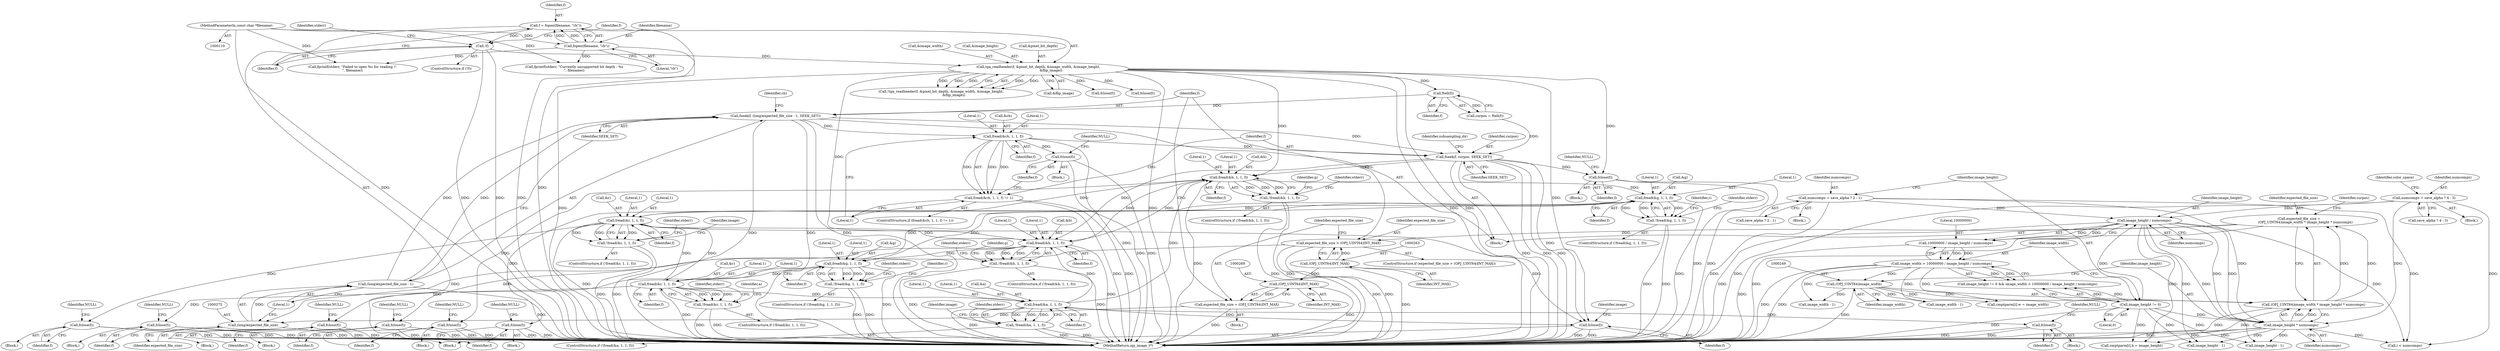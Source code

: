 digraph "0_openjpeg_2cd30c2b06ce332dede81cccad8b334cde997281_1@API" {
"1000281" [label="(Call,fread(&ch, 1, 1, f))"];
"1000271" [label="(Call,fseek(f, (long)expected_file_size - 1, SEEK_SET))"];
"1000257" [label="(Call,ftell(f))"];
"1000150" [label="(Call,tga_readheader(f, &pixel_bit_depth, &image_width, &image_height,\n                        &flip_image))"];
"1000139" [label="(Call,!f)"];
"1000133" [label="(Call,f = fopen(filename, \"rb\"))"];
"1000135" [label="(Call,fopen(filename, \"rb\"))"];
"1000111" [label="(MethodParameterIn,const char *filename)"];
"1000273" [label="(Call,(long)expected_file_size - 1)"];
"1000274" [label="(Call,(long)expected_file_size)"];
"1000266" [label="(Call,expected_file_size = (OPJ_UINT64)INT_MAX)"];
"1000268" [label="(Call,(OPJ_UINT64)INT_MAX)"];
"1000262" [label="(Call,(OPJ_UINT64)INT_MAX)"];
"1000260" [label="(Call,expected_file_size > (OPJ_UINT64)INT_MAX)"];
"1000245" [label="(Call,expected_file_size =\n            (OPJ_UINT64)image_width * image_height * numcomps)"];
"1000247" [label="(Call,(OPJ_UINT64)image_width * image_height * numcomps)"];
"1000248" [label="(Call,(OPJ_UINT64)image_width)"];
"1000235" [label="(Call,image_width > 10000000 / image_height / numcomps)"];
"1000237" [label="(Call,10000000 / image_height / numcomps)"];
"1000239" [label="(Call,image_height / numcomps)"];
"1000232" [label="(Call,image_height != 0)"];
"1000213" [label="(Call,numcomps = save_alpha ? 2 : 1)"];
"1000221" [label="(Call,numcomps = save_alpha ? 4 : 3)"];
"1000251" [label="(Call,image_height * numcomps)"];
"1000280" [label="(Call,fread(&ch, 1, 1, f) != 1)"];
"1000289" [label="(Call,fclose(f))"];
"1000293" [label="(Call,fseek(f, curpos, SEEK_SET))"];
"1000385" [label="(Call,fclose(f))"];
"1000531" [label="(Call,fread(&b, 1, 1, f))"];
"1000530" [label="(Call,!fread(&b, 1, 1, f))"];
"1000543" [label="(Call,fclose(f))"];
"1000549" [label="(Call,fread(&g, 1, 1, f))"];
"1000548" [label="(Call,!fread(&g, 1, 1, f))"];
"1000561" [label="(Call,fclose(f))"];
"1000567" [label="(Call,fread(&r, 1, 1, f))"];
"1000566" [label="(Call,!fread(&r, 1, 1, f))"];
"1000579" [label="(Call,fclose(f))"];
"1000640" [label="(Call,fread(&b, 1, 1, f))"];
"1000639" [label="(Call,!fread(&b, 1, 1, f))"];
"1000652" [label="(Call,fclose(f))"];
"1000658" [label="(Call,fread(&g, 1, 1, f))"];
"1000657" [label="(Call,!fread(&g, 1, 1, f))"];
"1000670" [label="(Call,fclose(f))"];
"1000676" [label="(Call,fread(&r, 1, 1, f))"];
"1000675" [label="(Call,!fread(&r, 1, 1, f))"];
"1000688" [label="(Call,fclose(f))"];
"1000694" [label="(Call,fread(&a, 1, 1, f))"];
"1000693" [label="(Call,!fread(&a, 1, 1, f))"];
"1000706" [label="(Call,fclose(f))"];
"1000762" [label="(Call,fclose(f))"];
"1000530" [label="(Call,!fread(&b, 1, 1, f))"];
"1000694" [label="(Call,fread(&a, 1, 1, f))"];
"1000253" [label="(Identifier,numcomps)"];
"1000660" [label="(Identifier,g)"];
"1000264" [label="(Identifier,INT_MAX)"];
"1000246" [label="(Identifier,expected_file_size)"];
"1000251" [label="(Call,image_height * numcomps)"];
"1000293" [label="(Call,fseek(f, curpos, SEEK_SET))"];
"1000670" [label="(Call,fclose(f))"];
"1000298" [label="(Identifier,subsampling_dx)"];
"1000646" [label="(Block,)"];
"1000435" [label="(Call,image_width - 1)"];
"1000134" [label="(Identifier,f)"];
"1000678" [label="(Identifier,r)"];
"1000758" [label="(Call,fprintf(stderr, \"Currently unsupported bit depth : %s\n\", filename))"];
"1000296" [label="(Identifier,SEEK_SET)"];
"1000289" [label="(Call,fclose(f))"];
"1000270" [label="(Identifier,INT_MAX)"];
"1000588" [label="(Identifier,image)"];
"1000645" [label="(Identifier,f)"];
"1000582" [label="(Identifier,NULL)"];
"1000284" [label="(Literal,1)"];
"1000209" [label="(Block,)"];
"1000575" [label="(Identifier,stderr)"];
"1000659" [label="(Call,&g)"];
"1000677" [label="(Call,&r)"];
"1000272" [label="(Identifier,f)"];
"1000551" [label="(Identifier,g)"];
"1000700" [label="(Block,)"];
"1000231" [label="(Call,image_height != 0 && image_width > 10000000 / image_height / numcomps)"];
"1000138" [label="(ControlStructure,if (!f))"];
"1000285" [label="(Literal,1)"];
"1000656" [label="(ControlStructure,if (!fread(&g, 1, 1, f)))"];
"1000674" [label="(ControlStructure,if (!fread(&r, 1, 1, f)))"];
"1000652" [label="(Call,fclose(f))"];
"1000664" [label="(Block,)"];
"1000257" [label="(Call,ftell(f))"];
"1000697" [label="(Literal,1)"];
"1000250" [label="(Identifier,image_width)"];
"1000657" [label="(Call,!fread(&g, 1, 1, f))"];
"1000643" [label="(Literal,1)"];
"1000766" [label="(MethodReturn,opj_image_t*)"];
"1000154" [label="(Call,&image_width)"];
"1000290" [label="(Identifier,f)"];
"1000567" [label="(Call,fread(&r, 1, 1, f))"];
"1000151" [label="(Identifier,f)"];
"1000388" [label="(Identifier,NULL)"];
"1000663" [label="(Identifier,f)"];
"1000529" [label="(ControlStructure,if (!fread(&b, 1, 1, f)))"];
"1000142" [label="(Call,fprintf(stderr, \"Failed to open %s for reading !!\n\", filename))"];
"1000675" [label="(Call,!fread(&r, 1, 1, f))"];
"1000149" [label="(Call,!tga_readheader(f, &pixel_bit_depth, &image_width, &image_height,\n                        &flip_image))"];
"1000534" [label="(Literal,1)"];
"1000691" [label="(Identifier,NULL)"];
"1000661" [label="(Literal,1)"];
"1000658" [label="(Call,fread(&g, 1, 1, f))"];
"1000311" [label="(Call,i < numcomps)"];
"1000699" [label="(Identifier,f)"];
"1000294" [label="(Identifier,f)"];
"1000696" [label="(Identifier,a)"];
"1000235" [label="(Call,image_width > 10000000 / image_height / numcomps)"];
"1000681" [label="(Identifier,f)"];
"1000554" [label="(Identifier,f)"];
"1000283" [label="(Identifier,ch)"];
"1000288" [label="(Block,)"];
"1000544" [label="(Identifier,f)"];
"1000662" [label="(Literal,1)"];
"1000568" [label="(Call,&r)"];
"1000276" [label="(Identifier,expected_file_size)"];
"1000709" [label="(Identifier,NULL)"];
"1000689" [label="(Identifier,f)"];
"1000280" [label="(Call,fread(&ch, 1, 1, f) != 1)"];
"1000536" [label="(Identifier,f)"];
"1000641" [label="(Call,&b)"];
"1000287" [label="(Literal,1)"];
"1000571" [label="(Literal,1)"];
"1000248" [label="(Call,(OPJ_UINT64)image_width)"];
"1000136" [label="(Identifier,filename)"];
"1000133" [label="(Call,f = fopen(filename, \"rb\"))"];
"1000671" [label="(Identifier,f)"];
"1000549" [label="(Call,fread(&g, 1, 1, f))"];
"1000547" [label="(ControlStructure,if (!fread(&g, 1, 1, f)))"];
"1000259" [label="(ControlStructure,if (expected_file_size > (OPJ_UINT64)INT_MAX))"];
"1000715" [label="(Identifier,image)"];
"1000673" [label="(Identifier,NULL)"];
"1000214" [label="(Identifier,numcomps)"];
"1000682" [label="(Block,)"];
"1000572" [label="(Identifier,f)"];
"1000385" [label="(Call,fclose(f))"];
"1000255" [label="(Call,curpos = ftell(f))"];
"1000684" [label="(Identifier,stderr)"];
"1000274" [label="(Call,(long)expected_file_size)"];
"1000267" [label="(Identifier,expected_file_size)"];
"1000688" [label="(Call,fclose(f))"];
"1000232" [label="(Call,image_height != 0)"];
"1000271" [label="(Call,fseek(f, (long)expected_file_size - 1, SEEK_SET))"];
"1000158" [label="(Call,&flip_image)"];
"1000113" [label="(Block,)"];
"1000111" [label="(MethodParameterIn,const char *filename)"];
"1000552" [label="(Literal,1)"];
"1000698" [label="(Literal,1)"];
"1000282" [label="(Call,&ch)"];
"1000295" [label="(Identifier,curpos)"];
"1000286" [label="(Identifier,f)"];
"1000648" [label="(Identifier,stderr)"];
"1000707" [label="(Identifier,f)"];
"1000702" [label="(Identifier,stderr)"];
"1000537" [label="(Block,)"];
"1000580" [label="(Identifier,f)"];
"1000692" [label="(ControlStructure,if (!fread(&a, 1, 1, f)))"];
"1000266" [label="(Call,expected_file_size = (OPJ_UINT64)INT_MAX)"];
"1000550" [label="(Call,&g)"];
"1000639" [label="(Call,!fread(&b, 1, 1, f))"];
"1000156" [label="(Call,&image_height)"];
"1000363" [label="(Call,cmptparm[i].h = image_height)"];
"1000420" [label="(Call,image_width - 1)"];
"1000273" [label="(Call,(long)expected_file_size - 1)"];
"1000281" [label="(Call,fread(&ch, 1, 1, f))"];
"1000247" [label="(Call,(OPJ_UINT64)image_width * image_height * numcomps)"];
"1000240" [label="(Identifier,image_height)"];
"1000237" [label="(Call,10000000 / image_height / numcomps)"];
"1000260" [label="(Call,expected_file_size > (OPJ_UINT64)INT_MAX)"];
"1000292" [label="(Identifier,NULL)"];
"1000150" [label="(Call,tga_readheader(f, &pixel_bit_depth, &image_width, &image_height,\n                        &flip_image))"];
"1000242" [label="(Block,)"];
"1000252" [label="(Identifier,image_height)"];
"1000470" [label="(Call,image_height - 1)"];
"1000215" [label="(Call,save_alpha ? 2 : 1)"];
"1000384" [label="(Block,)"];
"1000222" [label="(Identifier,numcomps)"];
"1000539" [label="(Identifier,stderr)"];
"1000569" [label="(Identifier,r)"];
"1000638" [label="(ControlStructure,if (!fread(&b, 1, 1, f)))"];
"1000152" [label="(Call,&pixel_bit_depth)"];
"1000535" [label="(Literal,1)"];
"1000765" [label="(Identifier,image)"];
"1000561" [label="(Call,fclose(f))"];
"1000644" [label="(Literal,1)"];
"1000239" [label="(Call,image_height / numcomps)"];
"1000137" [label="(Literal,\"rb\")"];
"1000140" [label="(Identifier,f)"];
"1000221" [label="(Call,numcomps = save_alpha ? 4 : 3)"];
"1000557" [label="(Identifier,stderr)"];
"1000553" [label="(Literal,1)"];
"1000762" [label="(Call,fclose(f))"];
"1000543" [label="(Call,fclose(f))"];
"1000573" [label="(Block,)"];
"1000680" [label="(Literal,1)"];
"1000386" [label="(Identifier,f)"];
"1000676" [label="(Call,fread(&r, 1, 1, f))"];
"1000213" [label="(Call,numcomps = save_alpha ? 2 : 1)"];
"1000175" [label="(Call,fclose(f))"];
"1000139" [label="(Call,!f)"];
"1000562" [label="(Identifier,f)"];
"1000161" [label="(Call,fclose(f))"];
"1000693" [label="(Call,!fread(&a, 1, 1, f))"];
"1000265" [label="(Block,)"];
"1000245" [label="(Call,expected_file_size =\n            (OPJ_UINT64)image_width * image_height * numcomps)"];
"1000455" [label="(Call,image_height - 1)"];
"1000268" [label="(Call,(OPJ_UINT64)INT_MAX)"];
"1000531" [label="(Call,fread(&b, 1, 1, f))"];
"1000532" [label="(Call,&b)"];
"1000546" [label="(Identifier,NULL)"];
"1000695" [label="(Call,&a)"];
"1000356" [label="(Call,cmptparm[i].w = image_width)"];
"1000258" [label="(Identifier,f)"];
"1000706" [label="(Call,fclose(f))"];
"1000262" [label="(Call,(OPJ_UINT64)INT_MAX)"];
"1000679" [label="(Literal,1)"];
"1000143" [label="(Identifier,stderr)"];
"1000256" [label="(Identifier,curpos)"];
"1000566" [label="(Call,!fread(&r, 1, 1, f))"];
"1000548" [label="(Call,!fread(&g, 1, 1, f))"];
"1000653" [label="(Identifier,f)"];
"1000565" [label="(ControlStructure,if (!fread(&r, 1, 1, f)))"];
"1000241" [label="(Identifier,numcomps)"];
"1000220" [label="(Block,)"];
"1000564" [label="(Identifier,NULL)"];
"1000655" [label="(Identifier,NULL)"];
"1000236" [label="(Identifier,image_width)"];
"1000135" [label="(Call,fopen(filename, \"rb\"))"];
"1000570" [label="(Literal,1)"];
"1000233" [label="(Identifier,image_height)"];
"1000579" [label="(Call,fclose(f))"];
"1000555" [label="(Block,)"];
"1000763" [label="(Identifier,f)"];
"1000228" [label="(Identifier,color_space)"];
"1000223" [label="(Call,save_alpha ? 4 : 3)"];
"1000640" [label="(Call,fread(&b, 1, 1, f))"];
"1000278" [label="(Identifier,SEEK_SET)"];
"1000261" [label="(Identifier,expected_file_size)"];
"1000238" [label="(Literal,10000000)"];
"1000234" [label="(Literal,0)"];
"1000666" [label="(Identifier,stderr)"];
"1000279" [label="(ControlStructure,if (fread(&ch, 1, 1, f) != 1))"];
"1000277" [label="(Literal,1)"];
"1000281" -> "1000280"  [label="AST: "];
"1000281" -> "1000286"  [label="CFG: "];
"1000282" -> "1000281"  [label="AST: "];
"1000284" -> "1000281"  [label="AST: "];
"1000285" -> "1000281"  [label="AST: "];
"1000286" -> "1000281"  [label="AST: "];
"1000287" -> "1000281"  [label="CFG: "];
"1000281" -> "1000766"  [label="DDG: "];
"1000281" -> "1000280"  [label="DDG: "];
"1000281" -> "1000280"  [label="DDG: "];
"1000281" -> "1000280"  [label="DDG: "];
"1000271" -> "1000281"  [label="DDG: "];
"1000281" -> "1000289"  [label="DDG: "];
"1000281" -> "1000293"  [label="DDG: "];
"1000271" -> "1000242"  [label="AST: "];
"1000271" -> "1000278"  [label="CFG: "];
"1000272" -> "1000271"  [label="AST: "];
"1000273" -> "1000271"  [label="AST: "];
"1000278" -> "1000271"  [label="AST: "];
"1000283" -> "1000271"  [label="CFG: "];
"1000271" -> "1000766"  [label="DDG: "];
"1000271" -> "1000766"  [label="DDG: "];
"1000271" -> "1000766"  [label="DDG: "];
"1000257" -> "1000271"  [label="DDG: "];
"1000273" -> "1000271"  [label="DDG: "];
"1000273" -> "1000271"  [label="DDG: "];
"1000271" -> "1000293"  [label="DDG: "];
"1000257" -> "1000255"  [label="AST: "];
"1000257" -> "1000258"  [label="CFG: "];
"1000258" -> "1000257"  [label="AST: "];
"1000255" -> "1000257"  [label="CFG: "];
"1000257" -> "1000255"  [label="DDG: "];
"1000150" -> "1000257"  [label="DDG: "];
"1000150" -> "1000149"  [label="AST: "];
"1000150" -> "1000158"  [label="CFG: "];
"1000151" -> "1000150"  [label="AST: "];
"1000152" -> "1000150"  [label="AST: "];
"1000154" -> "1000150"  [label="AST: "];
"1000156" -> "1000150"  [label="AST: "];
"1000158" -> "1000150"  [label="AST: "];
"1000149" -> "1000150"  [label="CFG: "];
"1000150" -> "1000766"  [label="DDG: "];
"1000150" -> "1000766"  [label="DDG: "];
"1000150" -> "1000766"  [label="DDG: "];
"1000150" -> "1000766"  [label="DDG: "];
"1000150" -> "1000149"  [label="DDG: "];
"1000150" -> "1000149"  [label="DDG: "];
"1000150" -> "1000149"  [label="DDG: "];
"1000150" -> "1000149"  [label="DDG: "];
"1000150" -> "1000149"  [label="DDG: "];
"1000139" -> "1000150"  [label="DDG: "];
"1000150" -> "1000161"  [label="DDG: "];
"1000150" -> "1000175"  [label="DDG: "];
"1000150" -> "1000385"  [label="DDG: "];
"1000150" -> "1000531"  [label="DDG: "];
"1000150" -> "1000640"  [label="DDG: "];
"1000150" -> "1000762"  [label="DDG: "];
"1000139" -> "1000138"  [label="AST: "];
"1000139" -> "1000140"  [label="CFG: "];
"1000140" -> "1000139"  [label="AST: "];
"1000143" -> "1000139"  [label="CFG: "];
"1000151" -> "1000139"  [label="CFG: "];
"1000139" -> "1000766"  [label="DDG: "];
"1000139" -> "1000766"  [label="DDG: "];
"1000133" -> "1000139"  [label="DDG: "];
"1000133" -> "1000113"  [label="AST: "];
"1000133" -> "1000135"  [label="CFG: "];
"1000134" -> "1000133"  [label="AST: "];
"1000135" -> "1000133"  [label="AST: "];
"1000140" -> "1000133"  [label="CFG: "];
"1000133" -> "1000766"  [label="DDG: "];
"1000135" -> "1000133"  [label="DDG: "];
"1000135" -> "1000133"  [label="DDG: "];
"1000135" -> "1000137"  [label="CFG: "];
"1000136" -> "1000135"  [label="AST: "];
"1000137" -> "1000135"  [label="AST: "];
"1000135" -> "1000766"  [label="DDG: "];
"1000111" -> "1000135"  [label="DDG: "];
"1000135" -> "1000142"  [label="DDG: "];
"1000135" -> "1000758"  [label="DDG: "];
"1000111" -> "1000110"  [label="AST: "];
"1000111" -> "1000766"  [label="DDG: "];
"1000111" -> "1000142"  [label="DDG: "];
"1000111" -> "1000758"  [label="DDG: "];
"1000273" -> "1000277"  [label="CFG: "];
"1000274" -> "1000273"  [label="AST: "];
"1000277" -> "1000273"  [label="AST: "];
"1000278" -> "1000273"  [label="CFG: "];
"1000273" -> "1000766"  [label="DDG: "];
"1000274" -> "1000273"  [label="DDG: "];
"1000274" -> "1000276"  [label="CFG: "];
"1000275" -> "1000274"  [label="AST: "];
"1000276" -> "1000274"  [label="AST: "];
"1000277" -> "1000274"  [label="CFG: "];
"1000274" -> "1000766"  [label="DDG: "];
"1000266" -> "1000274"  [label="DDG: "];
"1000260" -> "1000274"  [label="DDG: "];
"1000266" -> "1000265"  [label="AST: "];
"1000266" -> "1000268"  [label="CFG: "];
"1000267" -> "1000266"  [label="AST: "];
"1000268" -> "1000266"  [label="AST: "];
"1000272" -> "1000266"  [label="CFG: "];
"1000266" -> "1000766"  [label="DDG: "];
"1000268" -> "1000266"  [label="DDG: "];
"1000268" -> "1000270"  [label="CFG: "];
"1000269" -> "1000268"  [label="AST: "];
"1000270" -> "1000268"  [label="AST: "];
"1000268" -> "1000766"  [label="DDG: "];
"1000262" -> "1000268"  [label="DDG: "];
"1000262" -> "1000260"  [label="AST: "];
"1000262" -> "1000264"  [label="CFG: "];
"1000263" -> "1000262"  [label="AST: "];
"1000264" -> "1000262"  [label="AST: "];
"1000260" -> "1000262"  [label="CFG: "];
"1000262" -> "1000766"  [label="DDG: "];
"1000262" -> "1000260"  [label="DDG: "];
"1000260" -> "1000259"  [label="AST: "];
"1000261" -> "1000260"  [label="AST: "];
"1000267" -> "1000260"  [label="CFG: "];
"1000272" -> "1000260"  [label="CFG: "];
"1000260" -> "1000766"  [label="DDG: "];
"1000260" -> "1000766"  [label="DDG: "];
"1000245" -> "1000260"  [label="DDG: "];
"1000245" -> "1000242"  [label="AST: "];
"1000245" -> "1000247"  [label="CFG: "];
"1000246" -> "1000245"  [label="AST: "];
"1000247" -> "1000245"  [label="AST: "];
"1000256" -> "1000245"  [label="CFG: "];
"1000245" -> "1000766"  [label="DDG: "];
"1000247" -> "1000245"  [label="DDG: "];
"1000247" -> "1000245"  [label="DDG: "];
"1000247" -> "1000251"  [label="CFG: "];
"1000248" -> "1000247"  [label="AST: "];
"1000251" -> "1000247"  [label="AST: "];
"1000247" -> "1000766"  [label="DDG: "];
"1000247" -> "1000766"  [label="DDG: "];
"1000248" -> "1000247"  [label="DDG: "];
"1000251" -> "1000247"  [label="DDG: "];
"1000251" -> "1000247"  [label="DDG: "];
"1000248" -> "1000250"  [label="CFG: "];
"1000249" -> "1000248"  [label="AST: "];
"1000250" -> "1000248"  [label="AST: "];
"1000252" -> "1000248"  [label="CFG: "];
"1000248" -> "1000766"  [label="DDG: "];
"1000235" -> "1000248"  [label="DDG: "];
"1000248" -> "1000356"  [label="DDG: "];
"1000248" -> "1000420"  [label="DDG: "];
"1000248" -> "1000435"  [label="DDG: "];
"1000235" -> "1000231"  [label="AST: "];
"1000235" -> "1000237"  [label="CFG: "];
"1000236" -> "1000235"  [label="AST: "];
"1000237" -> "1000235"  [label="AST: "];
"1000231" -> "1000235"  [label="CFG: "];
"1000235" -> "1000766"  [label="DDG: "];
"1000235" -> "1000766"  [label="DDG: "];
"1000235" -> "1000231"  [label="DDG: "];
"1000235" -> "1000231"  [label="DDG: "];
"1000237" -> "1000235"  [label="DDG: "];
"1000237" -> "1000235"  [label="DDG: "];
"1000235" -> "1000356"  [label="DDG: "];
"1000235" -> "1000420"  [label="DDG: "];
"1000235" -> "1000435"  [label="DDG: "];
"1000237" -> "1000239"  [label="CFG: "];
"1000238" -> "1000237"  [label="AST: "];
"1000239" -> "1000237"  [label="AST: "];
"1000237" -> "1000766"  [label="DDG: "];
"1000239" -> "1000237"  [label="DDG: "];
"1000239" -> "1000237"  [label="DDG: "];
"1000239" -> "1000241"  [label="CFG: "];
"1000240" -> "1000239"  [label="AST: "];
"1000241" -> "1000239"  [label="AST: "];
"1000239" -> "1000766"  [label="DDG: "];
"1000232" -> "1000239"  [label="DDG: "];
"1000213" -> "1000239"  [label="DDG: "];
"1000221" -> "1000239"  [label="DDG: "];
"1000239" -> "1000251"  [label="DDG: "];
"1000239" -> "1000251"  [label="DDG: "];
"1000239" -> "1000311"  [label="DDG: "];
"1000239" -> "1000363"  [label="DDG: "];
"1000239" -> "1000455"  [label="DDG: "];
"1000239" -> "1000470"  [label="DDG: "];
"1000232" -> "1000231"  [label="AST: "];
"1000232" -> "1000234"  [label="CFG: "];
"1000233" -> "1000232"  [label="AST: "];
"1000234" -> "1000232"  [label="AST: "];
"1000236" -> "1000232"  [label="CFG: "];
"1000231" -> "1000232"  [label="CFG: "];
"1000232" -> "1000766"  [label="DDG: "];
"1000232" -> "1000231"  [label="DDG: "];
"1000232" -> "1000231"  [label="DDG: "];
"1000232" -> "1000251"  [label="DDG: "];
"1000232" -> "1000363"  [label="DDG: "];
"1000232" -> "1000455"  [label="DDG: "];
"1000232" -> "1000470"  [label="DDG: "];
"1000213" -> "1000209"  [label="AST: "];
"1000213" -> "1000215"  [label="CFG: "];
"1000214" -> "1000213"  [label="AST: "];
"1000215" -> "1000213"  [label="AST: "];
"1000233" -> "1000213"  [label="CFG: "];
"1000213" -> "1000766"  [label="DDG: "];
"1000213" -> "1000251"  [label="DDG: "];
"1000213" -> "1000311"  [label="DDG: "];
"1000221" -> "1000220"  [label="AST: "];
"1000221" -> "1000223"  [label="CFG: "];
"1000222" -> "1000221"  [label="AST: "];
"1000223" -> "1000221"  [label="AST: "];
"1000228" -> "1000221"  [label="CFG: "];
"1000221" -> "1000766"  [label="DDG: "];
"1000221" -> "1000251"  [label="DDG: "];
"1000221" -> "1000311"  [label="DDG: "];
"1000251" -> "1000253"  [label="CFG: "];
"1000252" -> "1000251"  [label="AST: "];
"1000253" -> "1000251"  [label="AST: "];
"1000251" -> "1000766"  [label="DDG: "];
"1000251" -> "1000766"  [label="DDG: "];
"1000251" -> "1000311"  [label="DDG: "];
"1000251" -> "1000363"  [label="DDG: "];
"1000251" -> "1000455"  [label="DDG: "];
"1000251" -> "1000470"  [label="DDG: "];
"1000280" -> "1000279"  [label="AST: "];
"1000280" -> "1000287"  [label="CFG: "];
"1000287" -> "1000280"  [label="AST: "];
"1000290" -> "1000280"  [label="CFG: "];
"1000294" -> "1000280"  [label="CFG: "];
"1000280" -> "1000766"  [label="DDG: "];
"1000280" -> "1000766"  [label="DDG: "];
"1000289" -> "1000288"  [label="AST: "];
"1000289" -> "1000290"  [label="CFG: "];
"1000290" -> "1000289"  [label="AST: "];
"1000292" -> "1000289"  [label="CFG: "];
"1000289" -> "1000766"  [label="DDG: "];
"1000289" -> "1000766"  [label="DDG: "];
"1000293" -> "1000242"  [label="AST: "];
"1000293" -> "1000296"  [label="CFG: "];
"1000294" -> "1000293"  [label="AST: "];
"1000295" -> "1000293"  [label="AST: "];
"1000296" -> "1000293"  [label="AST: "];
"1000298" -> "1000293"  [label="CFG: "];
"1000293" -> "1000766"  [label="DDG: "];
"1000293" -> "1000766"  [label="DDG: "];
"1000293" -> "1000766"  [label="DDG: "];
"1000255" -> "1000293"  [label="DDG: "];
"1000293" -> "1000385"  [label="DDG: "];
"1000293" -> "1000531"  [label="DDG: "];
"1000293" -> "1000640"  [label="DDG: "];
"1000293" -> "1000762"  [label="DDG: "];
"1000385" -> "1000384"  [label="AST: "];
"1000385" -> "1000386"  [label="CFG: "];
"1000386" -> "1000385"  [label="AST: "];
"1000388" -> "1000385"  [label="CFG: "];
"1000385" -> "1000766"  [label="DDG: "];
"1000385" -> "1000766"  [label="DDG: "];
"1000531" -> "1000530"  [label="AST: "];
"1000531" -> "1000536"  [label="CFG: "];
"1000532" -> "1000531"  [label="AST: "];
"1000534" -> "1000531"  [label="AST: "];
"1000535" -> "1000531"  [label="AST: "];
"1000536" -> "1000531"  [label="AST: "];
"1000530" -> "1000531"  [label="CFG: "];
"1000531" -> "1000766"  [label="DDG: "];
"1000531" -> "1000530"  [label="DDG: "];
"1000531" -> "1000530"  [label="DDG: "];
"1000531" -> "1000530"  [label="DDG: "];
"1000640" -> "1000531"  [label="DDG: "];
"1000694" -> "1000531"  [label="DDG: "];
"1000567" -> "1000531"  [label="DDG: "];
"1000531" -> "1000543"  [label="DDG: "];
"1000531" -> "1000549"  [label="DDG: "];
"1000531" -> "1000640"  [label="DDG: "];
"1000530" -> "1000529"  [label="AST: "];
"1000539" -> "1000530"  [label="CFG: "];
"1000551" -> "1000530"  [label="CFG: "];
"1000530" -> "1000766"  [label="DDG: "];
"1000530" -> "1000766"  [label="DDG: "];
"1000543" -> "1000537"  [label="AST: "];
"1000543" -> "1000544"  [label="CFG: "];
"1000544" -> "1000543"  [label="AST: "];
"1000546" -> "1000543"  [label="CFG: "];
"1000543" -> "1000766"  [label="DDG: "];
"1000543" -> "1000766"  [label="DDG: "];
"1000549" -> "1000548"  [label="AST: "];
"1000549" -> "1000554"  [label="CFG: "];
"1000550" -> "1000549"  [label="AST: "];
"1000552" -> "1000549"  [label="AST: "];
"1000553" -> "1000549"  [label="AST: "];
"1000554" -> "1000549"  [label="AST: "];
"1000548" -> "1000549"  [label="CFG: "];
"1000549" -> "1000766"  [label="DDG: "];
"1000549" -> "1000548"  [label="DDG: "];
"1000549" -> "1000548"  [label="DDG: "];
"1000549" -> "1000548"  [label="DDG: "];
"1000658" -> "1000549"  [label="DDG: "];
"1000549" -> "1000561"  [label="DDG: "];
"1000549" -> "1000567"  [label="DDG: "];
"1000549" -> "1000658"  [label="DDG: "];
"1000548" -> "1000547"  [label="AST: "];
"1000557" -> "1000548"  [label="CFG: "];
"1000569" -> "1000548"  [label="CFG: "];
"1000548" -> "1000766"  [label="DDG: "];
"1000548" -> "1000766"  [label="DDG: "];
"1000561" -> "1000555"  [label="AST: "];
"1000561" -> "1000562"  [label="CFG: "];
"1000562" -> "1000561"  [label="AST: "];
"1000564" -> "1000561"  [label="CFG: "];
"1000561" -> "1000766"  [label="DDG: "];
"1000561" -> "1000766"  [label="DDG: "];
"1000567" -> "1000566"  [label="AST: "];
"1000567" -> "1000572"  [label="CFG: "];
"1000568" -> "1000567"  [label="AST: "];
"1000570" -> "1000567"  [label="AST: "];
"1000571" -> "1000567"  [label="AST: "];
"1000572" -> "1000567"  [label="AST: "];
"1000566" -> "1000567"  [label="CFG: "];
"1000567" -> "1000766"  [label="DDG: "];
"1000567" -> "1000566"  [label="DDG: "];
"1000567" -> "1000566"  [label="DDG: "];
"1000567" -> "1000566"  [label="DDG: "];
"1000676" -> "1000567"  [label="DDG: "];
"1000567" -> "1000579"  [label="DDG: "];
"1000567" -> "1000640"  [label="DDG: "];
"1000567" -> "1000676"  [label="DDG: "];
"1000567" -> "1000762"  [label="DDG: "];
"1000566" -> "1000565"  [label="AST: "];
"1000575" -> "1000566"  [label="CFG: "];
"1000588" -> "1000566"  [label="CFG: "];
"1000566" -> "1000766"  [label="DDG: "];
"1000566" -> "1000766"  [label="DDG: "];
"1000579" -> "1000573"  [label="AST: "];
"1000579" -> "1000580"  [label="CFG: "];
"1000580" -> "1000579"  [label="AST: "];
"1000582" -> "1000579"  [label="CFG: "];
"1000579" -> "1000766"  [label="DDG: "];
"1000579" -> "1000766"  [label="DDG: "];
"1000640" -> "1000639"  [label="AST: "];
"1000640" -> "1000645"  [label="CFG: "];
"1000641" -> "1000640"  [label="AST: "];
"1000643" -> "1000640"  [label="AST: "];
"1000644" -> "1000640"  [label="AST: "];
"1000645" -> "1000640"  [label="AST: "];
"1000639" -> "1000640"  [label="CFG: "];
"1000640" -> "1000766"  [label="DDG: "];
"1000640" -> "1000639"  [label="DDG: "];
"1000640" -> "1000639"  [label="DDG: "];
"1000640" -> "1000639"  [label="DDG: "];
"1000694" -> "1000640"  [label="DDG: "];
"1000640" -> "1000652"  [label="DDG: "];
"1000640" -> "1000658"  [label="DDG: "];
"1000639" -> "1000638"  [label="AST: "];
"1000648" -> "1000639"  [label="CFG: "];
"1000660" -> "1000639"  [label="CFG: "];
"1000639" -> "1000766"  [label="DDG: "];
"1000639" -> "1000766"  [label="DDG: "];
"1000652" -> "1000646"  [label="AST: "];
"1000652" -> "1000653"  [label="CFG: "];
"1000653" -> "1000652"  [label="AST: "];
"1000655" -> "1000652"  [label="CFG: "];
"1000652" -> "1000766"  [label="DDG: "];
"1000652" -> "1000766"  [label="DDG: "];
"1000658" -> "1000657"  [label="AST: "];
"1000658" -> "1000663"  [label="CFG: "];
"1000659" -> "1000658"  [label="AST: "];
"1000661" -> "1000658"  [label="AST: "];
"1000662" -> "1000658"  [label="AST: "];
"1000663" -> "1000658"  [label="AST: "];
"1000657" -> "1000658"  [label="CFG: "];
"1000658" -> "1000766"  [label="DDG: "];
"1000658" -> "1000657"  [label="DDG: "];
"1000658" -> "1000657"  [label="DDG: "];
"1000658" -> "1000657"  [label="DDG: "];
"1000658" -> "1000670"  [label="DDG: "];
"1000658" -> "1000676"  [label="DDG: "];
"1000657" -> "1000656"  [label="AST: "];
"1000666" -> "1000657"  [label="CFG: "];
"1000678" -> "1000657"  [label="CFG: "];
"1000657" -> "1000766"  [label="DDG: "];
"1000657" -> "1000766"  [label="DDG: "];
"1000670" -> "1000664"  [label="AST: "];
"1000670" -> "1000671"  [label="CFG: "];
"1000671" -> "1000670"  [label="AST: "];
"1000673" -> "1000670"  [label="CFG: "];
"1000670" -> "1000766"  [label="DDG: "];
"1000670" -> "1000766"  [label="DDG: "];
"1000676" -> "1000675"  [label="AST: "];
"1000676" -> "1000681"  [label="CFG: "];
"1000677" -> "1000676"  [label="AST: "];
"1000679" -> "1000676"  [label="AST: "];
"1000680" -> "1000676"  [label="AST: "];
"1000681" -> "1000676"  [label="AST: "];
"1000675" -> "1000676"  [label="CFG: "];
"1000676" -> "1000766"  [label="DDG: "];
"1000676" -> "1000675"  [label="DDG: "];
"1000676" -> "1000675"  [label="DDG: "];
"1000676" -> "1000675"  [label="DDG: "];
"1000676" -> "1000688"  [label="DDG: "];
"1000676" -> "1000694"  [label="DDG: "];
"1000675" -> "1000674"  [label="AST: "];
"1000684" -> "1000675"  [label="CFG: "];
"1000696" -> "1000675"  [label="CFG: "];
"1000675" -> "1000766"  [label="DDG: "];
"1000675" -> "1000766"  [label="DDG: "];
"1000688" -> "1000682"  [label="AST: "];
"1000688" -> "1000689"  [label="CFG: "];
"1000689" -> "1000688"  [label="AST: "];
"1000691" -> "1000688"  [label="CFG: "];
"1000688" -> "1000766"  [label="DDG: "];
"1000688" -> "1000766"  [label="DDG: "];
"1000694" -> "1000693"  [label="AST: "];
"1000694" -> "1000699"  [label="CFG: "];
"1000695" -> "1000694"  [label="AST: "];
"1000697" -> "1000694"  [label="AST: "];
"1000698" -> "1000694"  [label="AST: "];
"1000699" -> "1000694"  [label="AST: "];
"1000693" -> "1000694"  [label="CFG: "];
"1000694" -> "1000766"  [label="DDG: "];
"1000694" -> "1000693"  [label="DDG: "];
"1000694" -> "1000693"  [label="DDG: "];
"1000694" -> "1000693"  [label="DDG: "];
"1000694" -> "1000706"  [label="DDG: "];
"1000694" -> "1000762"  [label="DDG: "];
"1000693" -> "1000692"  [label="AST: "];
"1000702" -> "1000693"  [label="CFG: "];
"1000715" -> "1000693"  [label="CFG: "];
"1000693" -> "1000766"  [label="DDG: "];
"1000693" -> "1000766"  [label="DDG: "];
"1000706" -> "1000700"  [label="AST: "];
"1000706" -> "1000707"  [label="CFG: "];
"1000707" -> "1000706"  [label="AST: "];
"1000709" -> "1000706"  [label="CFG: "];
"1000706" -> "1000766"  [label="DDG: "];
"1000706" -> "1000766"  [label="DDG: "];
"1000762" -> "1000113"  [label="AST: "];
"1000762" -> "1000763"  [label="CFG: "];
"1000763" -> "1000762"  [label="AST: "];
"1000765" -> "1000762"  [label="CFG: "];
"1000762" -> "1000766"  [label="DDG: "];
"1000762" -> "1000766"  [label="DDG: "];
}
